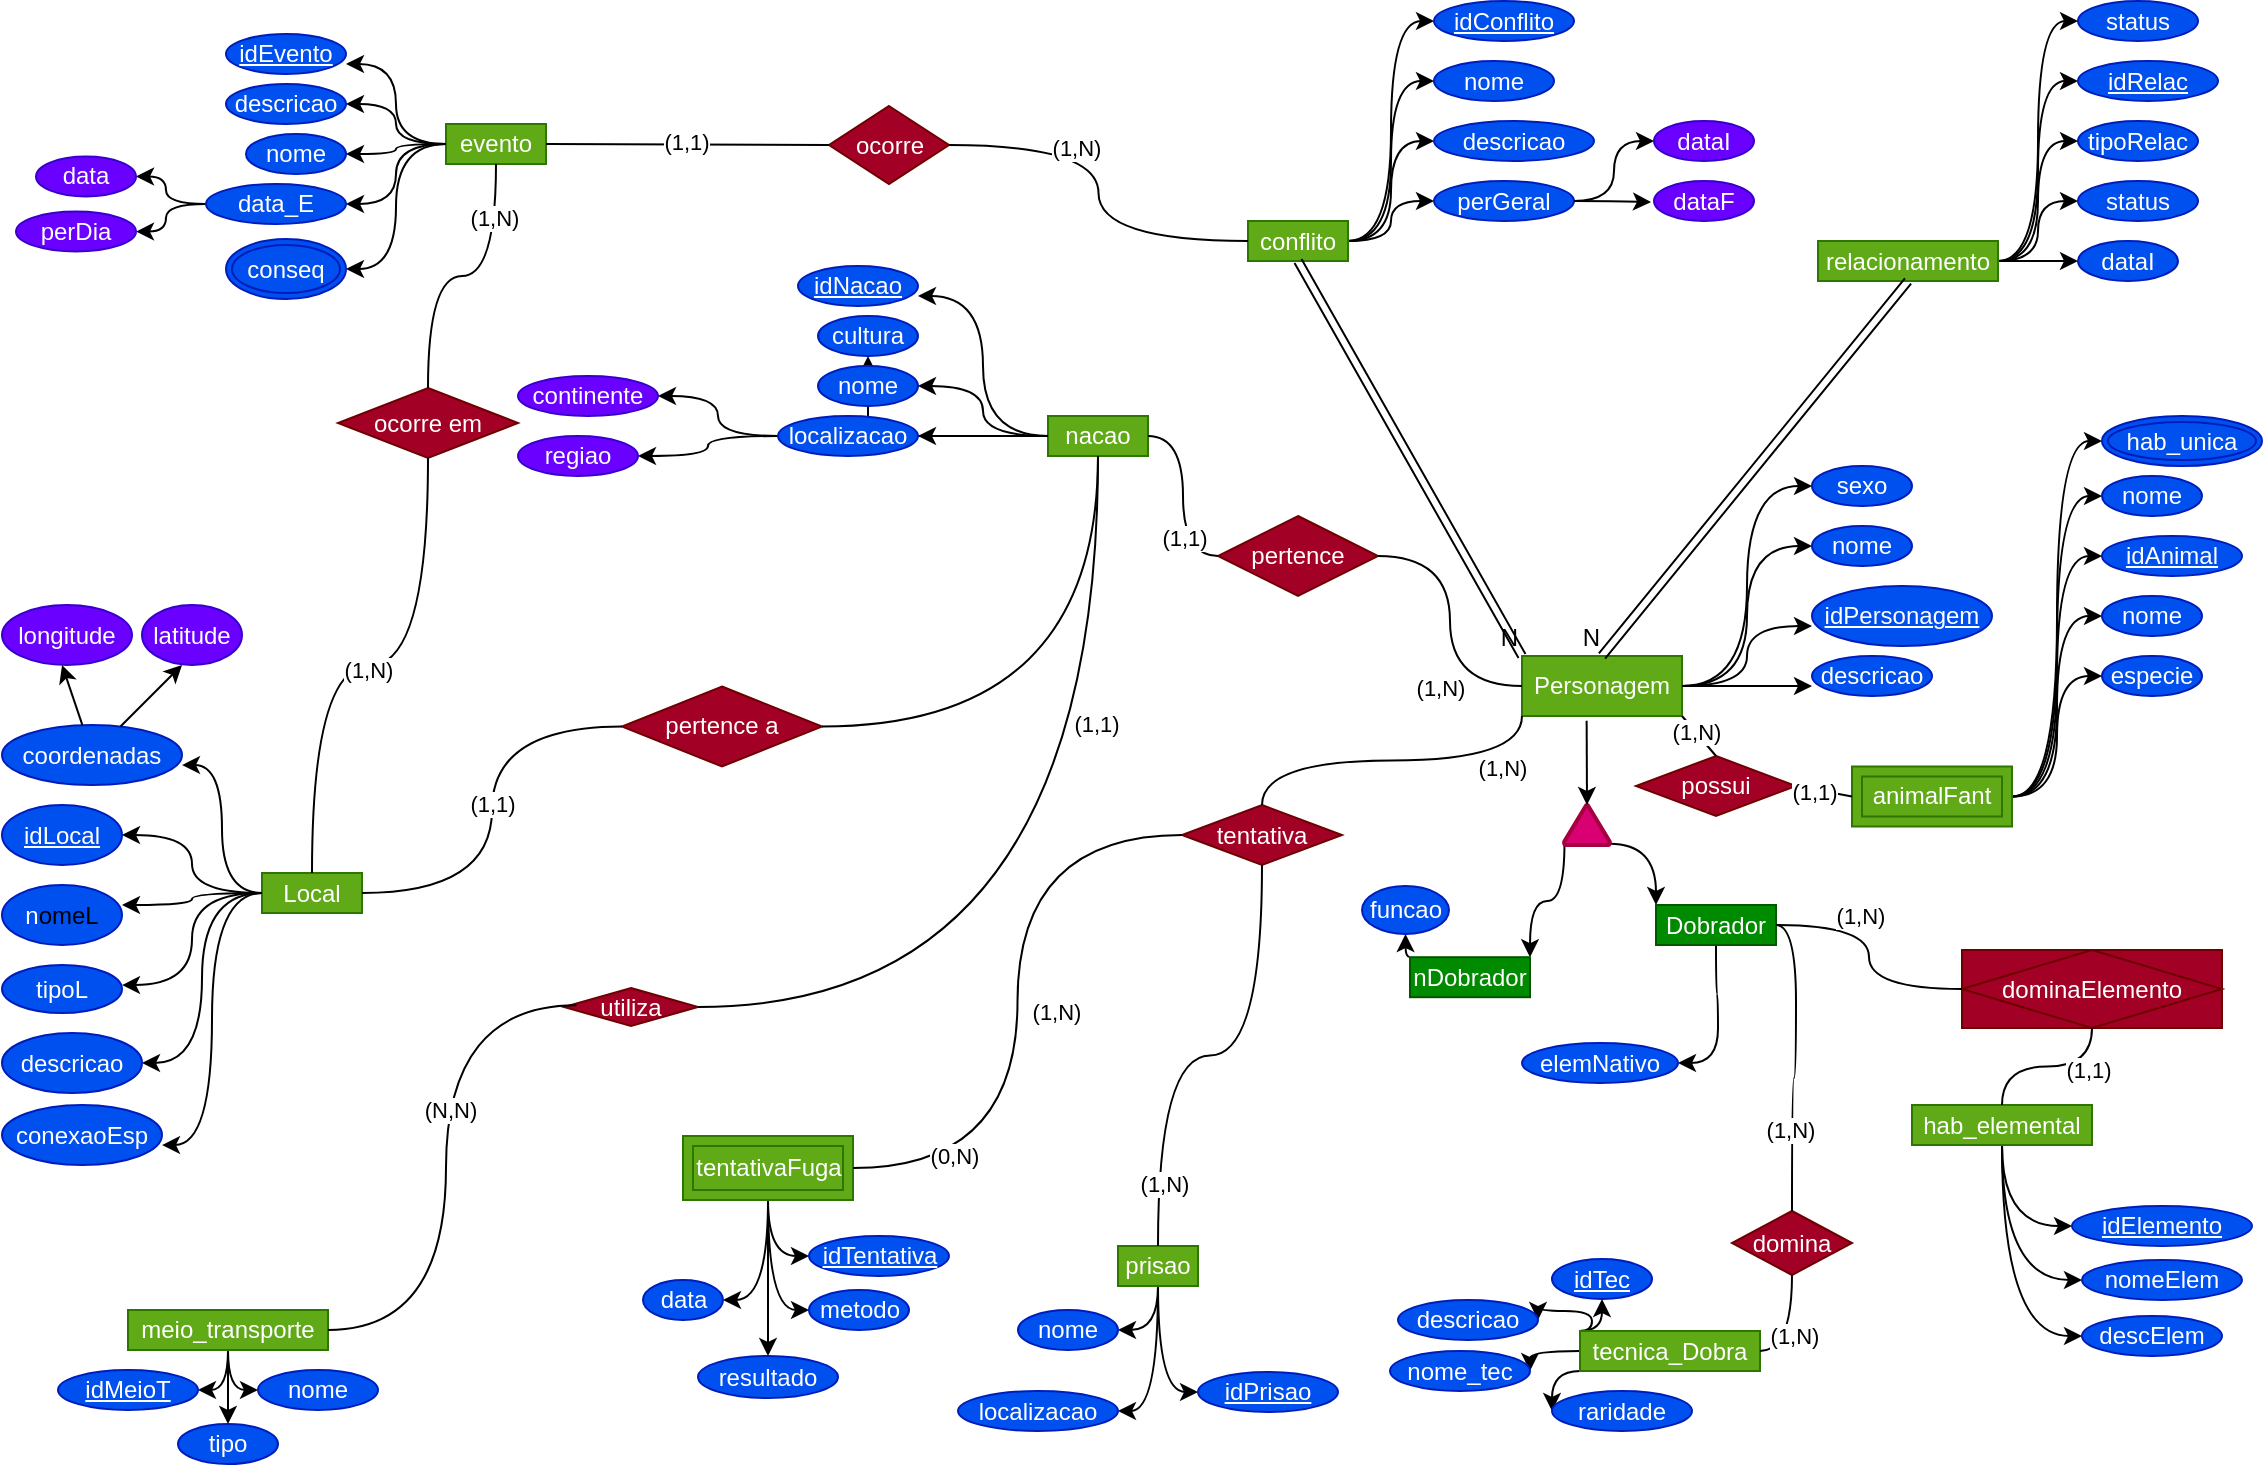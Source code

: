 <mxfile version="27.0.9">
  <diagram name="Página-1" id="CMzOK4ToPIasY-k1PTfY">
    <mxGraphModel dx="2593" dy="1545" grid="1" gridSize="10" guides="1" tooltips="1" connect="1" arrows="1" fold="1" page="1" pageScale="1" pageWidth="1169" pageHeight="827" math="0" shadow="0">
      <root>
        <mxCell id="0" />
        <mxCell id="1" parent="0" />
        <mxCell id="l0D77ogCcX58pLdkU1v_-28" style="edgeStyle=orthogonalEdgeStyle;rounded=0;orthogonalLoop=1;jettySize=auto;html=1;entryX=1;entryY=0.5;entryDx=0;entryDy=0;curved=1;" edge="1" parent="1" source="l0D77ogCcX58pLdkU1v_-1" target="l0D77ogCcX58pLdkU1v_-23">
          <mxGeometry relative="1" as="geometry" />
        </mxCell>
        <mxCell id="l0D77ogCcX58pLdkU1v_-31" style="edgeStyle=orthogonalEdgeStyle;rounded=0;orthogonalLoop=1;jettySize=auto;html=1;entryX=1;entryY=0.5;entryDx=0;entryDy=0;curved=1;" edge="1" parent="1" source="l0D77ogCcX58pLdkU1v_-1" target="l0D77ogCcX58pLdkU1v_-5">
          <mxGeometry relative="1" as="geometry" />
        </mxCell>
        <mxCell id="l0D77ogCcX58pLdkU1v_-1" value="Local" style="whiteSpace=wrap;html=1;align=center;fillColor=#60a917;fontColor=#ffffff;strokeColor=#2D7600;" vertex="1" parent="1">
          <mxGeometry x="142" y="472.5" width="50" height="20" as="geometry" />
        </mxCell>
        <mxCell id="l0D77ogCcX58pLdkU1v_-3" value="n&lt;span style=&quot;background-color: transparent; color: light-dark(rgb(0, 0, 0), rgb(255, 255, 255));&quot;&gt;omeL&lt;/span&gt;" style="ellipse;whiteSpace=wrap;html=1;align=center;fillColor=#0050ef;fontColor=#ffffff;strokeColor=#001DBC;" vertex="1" parent="1">
          <mxGeometry x="12" y="478.5" width="60" height="30" as="geometry" />
        </mxCell>
        <mxCell id="l0D77ogCcX58pLdkU1v_-4" value="tipoL" style="ellipse;whiteSpace=wrap;html=1;align=center;fillColor=#0050ef;fontColor=#ffffff;strokeColor=#001DBC;" vertex="1" parent="1">
          <mxGeometry x="12" y="518.5" width="60" height="24" as="geometry" />
        </mxCell>
        <mxCell id="l0D77ogCcX58pLdkU1v_-5" value="descricao" style="ellipse;whiteSpace=wrap;html=1;align=center;fillColor=#0050ef;fontColor=#ffffff;strokeColor=#001DBC;" vertex="1" parent="1">
          <mxGeometry x="12" y="552.5" width="70" height="30" as="geometry" />
        </mxCell>
        <mxCell id="l0D77ogCcX58pLdkU1v_-6" value="conexaoEsp" style="ellipse;whiteSpace=wrap;html=1;align=center;fillColor=#0050ef;fontColor=#ffffff;strokeColor=#001DBC;" vertex="1" parent="1">
          <mxGeometry x="12" y="588.5" width="80" height="30" as="geometry" />
        </mxCell>
        <mxCell id="l0D77ogCcX58pLdkU1v_-7" value="coordenadas" style="ellipse;whiteSpace=wrap;html=1;align=center;fillColor=#0050ef;fontColor=#ffffff;strokeColor=#001DBC;" vertex="1" parent="1">
          <mxGeometry x="12" y="398.5" width="90" height="30" as="geometry" />
        </mxCell>
        <mxCell id="l0D77ogCcX58pLdkU1v_-8" value="latitude" style="ellipse;whiteSpace=wrap;html=1;align=center;fillColor=#6a00ff;fontColor=#ffffff;strokeColor=#3700CC;" vertex="1" parent="1">
          <mxGeometry x="82" y="338.5" width="50" height="30" as="geometry" />
        </mxCell>
        <mxCell id="l0D77ogCcX58pLdkU1v_-9" value="longitude" style="ellipse;whiteSpace=wrap;html=1;align=center;fillColor=#6a00ff;fontColor=#ffffff;strokeColor=#3700CC;" vertex="1" parent="1">
          <mxGeometry x="12" y="338.5" width="65" height="30" as="geometry" />
        </mxCell>
        <mxCell id="l0D77ogCcX58pLdkU1v_-37" style="edgeStyle=orthogonalEdgeStyle;rounded=0;orthogonalLoop=1;jettySize=auto;html=1;entryX=0;entryY=0.5;entryDx=0;entryDy=0;curved=1;" edge="1" parent="1" source="l0D77ogCcX58pLdkU1v_-20" target="l0D77ogCcX58pLdkU1v_-33">
          <mxGeometry relative="1" as="geometry" />
        </mxCell>
        <mxCell id="l0D77ogCcX58pLdkU1v_-150" style="edgeStyle=orthogonalEdgeStyle;rounded=0;orthogonalLoop=1;jettySize=auto;html=1;entryX=0;entryY=0.5;entryDx=0;entryDy=0;curved=1;" edge="1" parent="1" source="l0D77ogCcX58pLdkU1v_-20" target="l0D77ogCcX58pLdkU1v_-22">
          <mxGeometry relative="1" as="geometry" />
        </mxCell>
        <mxCell id="l0D77ogCcX58pLdkU1v_-20" value="Personagem" style="whiteSpace=wrap;html=1;align=center;fillColor=#60a917;fontColor=#ffffff;strokeColor=#2D7600;" vertex="1" parent="1">
          <mxGeometry x="772" y="364" width="80" height="30" as="geometry" />
        </mxCell>
        <mxCell id="l0D77ogCcX58pLdkU1v_-22" value="sexo" style="ellipse;whiteSpace=wrap;html=1;align=center;fillColor=#0050ef;fontColor=#ffffff;strokeColor=#001DBC;" vertex="1" parent="1">
          <mxGeometry x="917" y="269" width="50" height="20" as="geometry" />
        </mxCell>
        <mxCell id="l0D77ogCcX58pLdkU1v_-23" value="idLocal" style="ellipse;whiteSpace=wrap;html=1;align=center;fontStyle=4;fillColor=#0050ef;fontColor=#ffffff;strokeColor=#001DBC;" vertex="1" parent="1">
          <mxGeometry x="12" y="438.5" width="60" height="30" as="geometry" />
        </mxCell>
        <mxCell id="l0D77ogCcX58pLdkU1v_-25" style="rounded=0;orthogonalLoop=1;jettySize=auto;html=1;entryX=0.462;entryY=1;entryDx=0;entryDy=0;entryPerimeter=0;" edge="1" parent="1" source="l0D77ogCcX58pLdkU1v_-7" target="l0D77ogCcX58pLdkU1v_-9">
          <mxGeometry relative="1" as="geometry" />
        </mxCell>
        <mxCell id="l0D77ogCcX58pLdkU1v_-26" style="rounded=0;orthogonalLoop=1;jettySize=auto;html=1;entryX=0.4;entryY=1;entryDx=0;entryDy=0;entryPerimeter=0;" edge="1" parent="1" source="l0D77ogCcX58pLdkU1v_-7" target="l0D77ogCcX58pLdkU1v_-8">
          <mxGeometry relative="1" as="geometry" />
        </mxCell>
        <mxCell id="l0D77ogCcX58pLdkU1v_-27" style="edgeStyle=orthogonalEdgeStyle;rounded=0;orthogonalLoop=1;jettySize=auto;html=1;entryX=1;entryY=0.667;entryDx=0;entryDy=0;entryPerimeter=0;curved=1;" edge="1" parent="1" source="l0D77ogCcX58pLdkU1v_-1" target="l0D77ogCcX58pLdkU1v_-7">
          <mxGeometry relative="1" as="geometry" />
        </mxCell>
        <mxCell id="l0D77ogCcX58pLdkU1v_-29" style="edgeStyle=orthogonalEdgeStyle;rounded=0;orthogonalLoop=1;jettySize=auto;html=1;entryX=1;entryY=0.333;entryDx=0;entryDy=0;entryPerimeter=0;curved=1;" edge="1" parent="1" source="l0D77ogCcX58pLdkU1v_-1" target="l0D77ogCcX58pLdkU1v_-3">
          <mxGeometry relative="1" as="geometry" />
        </mxCell>
        <mxCell id="l0D77ogCcX58pLdkU1v_-30" style="edgeStyle=orthogonalEdgeStyle;rounded=0;orthogonalLoop=1;jettySize=auto;html=1;entryX=1;entryY=0.417;entryDx=0;entryDy=0;entryPerimeter=0;curved=1;" edge="1" parent="1" source="l0D77ogCcX58pLdkU1v_-1" target="l0D77ogCcX58pLdkU1v_-4">
          <mxGeometry relative="1" as="geometry" />
        </mxCell>
        <mxCell id="l0D77ogCcX58pLdkU1v_-32" style="edgeStyle=orthogonalEdgeStyle;rounded=0;orthogonalLoop=1;jettySize=auto;html=1;entryX=1;entryY=0.667;entryDx=0;entryDy=0;entryPerimeter=0;curved=1;" edge="1" parent="1" source="l0D77ogCcX58pLdkU1v_-1" target="l0D77ogCcX58pLdkU1v_-6">
          <mxGeometry relative="1" as="geometry" />
        </mxCell>
        <mxCell id="l0D77ogCcX58pLdkU1v_-33" value="nome" style="ellipse;whiteSpace=wrap;html=1;align=center;fillColor=#0050ef;fontColor=#ffffff;strokeColor=#001DBC;" vertex="1" parent="1">
          <mxGeometry x="917" y="299" width="50" height="20" as="geometry" />
        </mxCell>
        <mxCell id="l0D77ogCcX58pLdkU1v_-34" value="idPersonagem" style="ellipse;whiteSpace=wrap;html=1;align=center;fontStyle=4;fillColor=#0050ef;fontColor=#ffffff;strokeColor=#001DBC;" vertex="1" parent="1">
          <mxGeometry x="917" y="329" width="90" height="30" as="geometry" />
        </mxCell>
        <mxCell id="l0D77ogCcX58pLdkU1v_-35" value="descricao" style="ellipse;whiteSpace=wrap;html=1;align=center;fillColor=#0050ef;fontColor=#ffffff;strokeColor=#001DBC;" vertex="1" parent="1">
          <mxGeometry x="917" y="364" width="60" height="20" as="geometry" />
        </mxCell>
        <mxCell id="l0D77ogCcX58pLdkU1v_-38" style="edgeStyle=orthogonalEdgeStyle;rounded=0;orthogonalLoop=1;jettySize=auto;html=1;entryX=0;entryY=0.667;entryDx=0;entryDy=0;entryPerimeter=0;curved=1;" edge="1" parent="1" source="l0D77ogCcX58pLdkU1v_-20" target="l0D77ogCcX58pLdkU1v_-34">
          <mxGeometry relative="1" as="geometry" />
        </mxCell>
        <mxCell id="l0D77ogCcX58pLdkU1v_-39" style="edgeStyle=orthogonalEdgeStyle;rounded=0;orthogonalLoop=1;jettySize=auto;html=1;entryX=0;entryY=0.75;entryDx=0;entryDy=0;entryPerimeter=0;curved=1;" edge="1" parent="1" source="l0D77ogCcX58pLdkU1v_-20" target="l0D77ogCcX58pLdkU1v_-35">
          <mxGeometry relative="1" as="geometry" />
        </mxCell>
        <mxCell id="l0D77ogCcX58pLdkU1v_-175" style="edgeStyle=orthogonalEdgeStyle;rounded=0;orthogonalLoop=1;jettySize=auto;html=1;exitX=0;exitY=1;exitDx=0;exitDy=0;entryX=0;entryY=0.5;entryDx=0;entryDy=0;curved=1;" edge="1" parent="1" source="l0D77ogCcX58pLdkU1v_-40" target="l0D77ogCcX58pLdkU1v_-42">
          <mxGeometry relative="1" as="geometry" />
        </mxCell>
        <mxCell id="l0D77ogCcX58pLdkU1v_-178" style="edgeStyle=orthogonalEdgeStyle;rounded=0;orthogonalLoop=1;jettySize=auto;html=1;exitX=0;exitY=0;exitDx=0;exitDy=0;entryX=1;entryY=0.5;entryDx=0;entryDy=0;curved=1;" edge="1" parent="1" source="l0D77ogCcX58pLdkU1v_-40" target="l0D77ogCcX58pLdkU1v_-45">
          <mxGeometry relative="1" as="geometry">
            <Array as="points">
              <mxPoint x="807" y="701.5" />
              <mxPoint x="807" y="691.5" />
              <mxPoint x="780" y="691.5" />
            </Array>
          </mxGeometry>
        </mxCell>
        <mxCell id="l0D77ogCcX58pLdkU1v_-180" style="edgeStyle=orthogonalEdgeStyle;rounded=0;orthogonalLoop=1;jettySize=auto;html=1;exitX=0;exitY=0.5;exitDx=0;exitDy=0;entryX=1;entryY=0.5;entryDx=0;entryDy=0;curved=1;" edge="1" parent="1" source="l0D77ogCcX58pLdkU1v_-40" target="l0D77ogCcX58pLdkU1v_-43">
          <mxGeometry relative="1" as="geometry" />
        </mxCell>
        <mxCell id="l0D77ogCcX58pLdkU1v_-305" style="edgeStyle=orthogonalEdgeStyle;rounded=0;orthogonalLoop=1;jettySize=auto;html=1;exitX=0;exitY=0;exitDx=0;exitDy=0;entryX=0.5;entryY=1;entryDx=0;entryDy=0;curved=1;" edge="1" parent="1" source="l0D77ogCcX58pLdkU1v_-40" target="l0D77ogCcX58pLdkU1v_-44">
          <mxGeometry relative="1" as="geometry" />
        </mxCell>
        <mxCell id="l0D77ogCcX58pLdkU1v_-40" value="tecnica_Dobra" style="whiteSpace=wrap;html=1;align=center;fillColor=#60a917;fontColor=#ffffff;strokeColor=#2D7600;" vertex="1" parent="1">
          <mxGeometry x="801" y="701.5" width="90" height="20" as="geometry" />
        </mxCell>
        <mxCell id="l0D77ogCcX58pLdkU1v_-42" value="raridade" style="ellipse;whiteSpace=wrap;html=1;align=center;fillColor=#0050ef;fontColor=#ffffff;strokeColor=#001DBC;" vertex="1" parent="1">
          <mxGeometry x="787" y="731.5" width="70" height="20" as="geometry" />
        </mxCell>
        <mxCell id="l0D77ogCcX58pLdkU1v_-43" value="nome_tec" style="ellipse;whiteSpace=wrap;html=1;align=center;fillColor=#0050ef;fontColor=#ffffff;strokeColor=#001DBC;" vertex="1" parent="1">
          <mxGeometry x="706" y="711.5" width="70" height="20" as="geometry" />
        </mxCell>
        <mxCell id="l0D77ogCcX58pLdkU1v_-44" value="idTec" style="ellipse;whiteSpace=wrap;html=1;align=center;fontStyle=4;fillColor=#0050ef;fontColor=#ffffff;strokeColor=#001DBC;" vertex="1" parent="1">
          <mxGeometry x="787" y="665.5" width="50" height="20" as="geometry" />
        </mxCell>
        <mxCell id="l0D77ogCcX58pLdkU1v_-45" value="descricao" style="ellipse;whiteSpace=wrap;html=1;align=center;fillColor=#0050ef;fontColor=#ffffff;strokeColor=#001DBC;" vertex="1" parent="1">
          <mxGeometry x="710" y="686" width="70" height="20" as="geometry" />
        </mxCell>
        <mxCell id="l0D77ogCcX58pLdkU1v_-56" style="edgeStyle=orthogonalEdgeStyle;rounded=0;orthogonalLoop=1;jettySize=auto;html=1;" edge="1" parent="1" source="l0D77ogCcX58pLdkU1v_-50" target="l0D77ogCcX58pLdkU1v_-52">
          <mxGeometry relative="1" as="geometry" />
        </mxCell>
        <mxCell id="l0D77ogCcX58pLdkU1v_-59" style="edgeStyle=orthogonalEdgeStyle;rounded=0;orthogonalLoop=1;jettySize=auto;html=1;entryX=1;entryY=0.5;entryDx=0;entryDy=0;curved=1;" edge="1" parent="1" source="l0D77ogCcX58pLdkU1v_-50" target="l0D77ogCcX58pLdkU1v_-54">
          <mxGeometry relative="1" as="geometry" />
        </mxCell>
        <mxCell id="l0D77ogCcX58pLdkU1v_-50" value="nacao" style="whiteSpace=wrap;html=1;align=center;fillColor=#60a917;fontColor=#ffffff;strokeColor=#2D7600;" vertex="1" parent="1">
          <mxGeometry x="535" y="244" width="50" height="20" as="geometry" />
        </mxCell>
        <mxCell id="l0D77ogCcX58pLdkU1v_-51" value="idNacao" style="ellipse;whiteSpace=wrap;html=1;align=center;fontStyle=4;fillColor=#0050ef;fontColor=#ffffff;strokeColor=#001DBC;" vertex="1" parent="1">
          <mxGeometry x="410" y="169" width="60" height="20" as="geometry" />
        </mxCell>
        <mxCell id="l0D77ogCcX58pLdkU1v_-52" value="cultura" style="ellipse;whiteSpace=wrap;html=1;align=center;fillColor=#0050ef;fontColor=#ffffff;strokeColor=#001DBC;" vertex="1" parent="1">
          <mxGeometry x="420" y="194" width="50" height="20" as="geometry" />
        </mxCell>
        <mxCell id="l0D77ogCcX58pLdkU1v_-53" value="nome" style="ellipse;whiteSpace=wrap;html=1;align=center;fillColor=#0050ef;fontColor=#ffffff;strokeColor=#001DBC;" vertex="1" parent="1">
          <mxGeometry x="420" y="219" width="50" height="20" as="geometry" />
        </mxCell>
        <mxCell id="l0D77ogCcX58pLdkU1v_-63" style="edgeStyle=orthogonalEdgeStyle;rounded=0;orthogonalLoop=1;jettySize=auto;html=1;entryX=1;entryY=0.5;entryDx=0;entryDy=0;curved=1;" edge="1" parent="1" source="l0D77ogCcX58pLdkU1v_-54" target="l0D77ogCcX58pLdkU1v_-61">
          <mxGeometry relative="1" as="geometry" />
        </mxCell>
        <mxCell id="l0D77ogCcX58pLdkU1v_-64" style="edgeStyle=orthogonalEdgeStyle;rounded=0;orthogonalLoop=1;jettySize=auto;html=1;curved=1;" edge="1" parent="1" source="l0D77ogCcX58pLdkU1v_-54" target="l0D77ogCcX58pLdkU1v_-62">
          <mxGeometry relative="1" as="geometry" />
        </mxCell>
        <mxCell id="l0D77ogCcX58pLdkU1v_-54" value="localizacao" style="ellipse;whiteSpace=wrap;html=1;align=center;fillColor=#0050ef;fontColor=#ffffff;strokeColor=#001DBC;" vertex="1" parent="1">
          <mxGeometry x="400" y="244" width="70" height="20" as="geometry" />
        </mxCell>
        <mxCell id="l0D77ogCcX58pLdkU1v_-55" style="edgeStyle=orthogonalEdgeStyle;rounded=0;orthogonalLoop=1;jettySize=auto;html=1;entryX=1;entryY=0.75;entryDx=0;entryDy=0;entryPerimeter=0;curved=1;" edge="1" parent="1" source="l0D77ogCcX58pLdkU1v_-50" target="l0D77ogCcX58pLdkU1v_-51">
          <mxGeometry relative="1" as="geometry" />
        </mxCell>
        <mxCell id="l0D77ogCcX58pLdkU1v_-57" style="edgeStyle=orthogonalEdgeStyle;rounded=0;orthogonalLoop=1;jettySize=auto;html=1;entryX=1;entryY=0.5;entryDx=0;entryDy=0;curved=1;" edge="1" parent="1" source="l0D77ogCcX58pLdkU1v_-50" target="l0D77ogCcX58pLdkU1v_-53">
          <mxGeometry relative="1" as="geometry" />
        </mxCell>
        <mxCell id="l0D77ogCcX58pLdkU1v_-61" value="continente" style="ellipse;whiteSpace=wrap;html=1;align=center;fillColor=#6a00ff;fontColor=#ffffff;strokeColor=#3700CC;" vertex="1" parent="1">
          <mxGeometry x="270" y="224" width="70" height="20" as="geometry" />
        </mxCell>
        <mxCell id="l0D77ogCcX58pLdkU1v_-62" value="regiao" style="ellipse;whiteSpace=wrap;html=1;align=center;fillColor=#6a00ff;fontColor=#ffffff;strokeColor=#3700CC;" vertex="1" parent="1">
          <mxGeometry x="270" y="254" width="60" height="20" as="geometry" />
        </mxCell>
        <mxCell id="l0D77ogCcX58pLdkU1v_-65" style="edgeStyle=orthogonalEdgeStyle;rounded=0;orthogonalLoop=1;jettySize=auto;html=1;curved=1;" edge="1" parent="1" source="l0D77ogCcX58pLdkU1v_-67" target="l0D77ogCcX58pLdkU1v_-69">
          <mxGeometry relative="1" as="geometry" />
        </mxCell>
        <mxCell id="l0D77ogCcX58pLdkU1v_-66" style="edgeStyle=orthogonalEdgeStyle;rounded=0;orthogonalLoop=1;jettySize=auto;html=1;entryX=1;entryY=0.5;entryDx=0;entryDy=0;curved=1;" edge="1" parent="1" source="l0D77ogCcX58pLdkU1v_-67" target="l0D77ogCcX58pLdkU1v_-73">
          <mxGeometry relative="1" as="geometry" />
        </mxCell>
        <mxCell id="l0D77ogCcX58pLdkU1v_-80" style="edgeStyle=orthogonalEdgeStyle;rounded=0;orthogonalLoop=1;jettySize=auto;html=1;entryX=1;entryY=0.5;entryDx=0;entryDy=0;curved=1;" edge="1" parent="1" source="l0D77ogCcX58pLdkU1v_-67" target="l0D77ogCcX58pLdkU1v_-79">
          <mxGeometry relative="1" as="geometry" />
        </mxCell>
        <mxCell id="l0D77ogCcX58pLdkU1v_-67" value="evento" style="whiteSpace=wrap;html=1;align=center;fillColor=#60a917;fontColor=#ffffff;strokeColor=#2D7600;" vertex="1" parent="1">
          <mxGeometry x="234" y="98" width="50" height="20" as="geometry" />
        </mxCell>
        <mxCell id="l0D77ogCcX58pLdkU1v_-68" value="idEvento" style="ellipse;whiteSpace=wrap;html=1;align=center;fontStyle=4;fillColor=#0050ef;fontColor=#ffffff;strokeColor=#001DBC;" vertex="1" parent="1">
          <mxGeometry x="124" y="53" width="60" height="20" as="geometry" />
        </mxCell>
        <mxCell id="l0D77ogCcX58pLdkU1v_-69" value="descricao" style="ellipse;whiteSpace=wrap;html=1;align=center;fillColor=#0050ef;fontColor=#ffffff;strokeColor=#001DBC;" vertex="1" parent="1">
          <mxGeometry x="124" y="78" width="60" height="20" as="geometry" />
        </mxCell>
        <mxCell id="l0D77ogCcX58pLdkU1v_-70" value="nome" style="ellipse;whiteSpace=wrap;html=1;align=center;fillColor=#0050ef;fontColor=#ffffff;strokeColor=#001DBC;" vertex="1" parent="1">
          <mxGeometry x="134" y="103" width="50" height="20" as="geometry" />
        </mxCell>
        <mxCell id="l0D77ogCcX58pLdkU1v_-71" style="edgeStyle=orthogonalEdgeStyle;rounded=0;orthogonalLoop=1;jettySize=auto;html=1;entryX=1;entryY=0.5;entryDx=0;entryDy=0;curved=1;" edge="1" parent="1" source="l0D77ogCcX58pLdkU1v_-73" target="l0D77ogCcX58pLdkU1v_-76">
          <mxGeometry relative="1" as="geometry" />
        </mxCell>
        <mxCell id="l0D77ogCcX58pLdkU1v_-72" style="edgeStyle=orthogonalEdgeStyle;rounded=0;orthogonalLoop=1;jettySize=auto;html=1;curved=1;" edge="1" parent="1" source="l0D77ogCcX58pLdkU1v_-73" target="l0D77ogCcX58pLdkU1v_-77">
          <mxGeometry relative="1" as="geometry" />
        </mxCell>
        <mxCell id="l0D77ogCcX58pLdkU1v_-73" value="data_E" style="ellipse;whiteSpace=wrap;html=1;align=center;fillColor=#0050ef;fontColor=#ffffff;strokeColor=#001DBC;" vertex="1" parent="1">
          <mxGeometry x="114" y="128" width="70" height="20" as="geometry" />
        </mxCell>
        <mxCell id="l0D77ogCcX58pLdkU1v_-74" style="edgeStyle=orthogonalEdgeStyle;rounded=0;orthogonalLoop=1;jettySize=auto;html=1;entryX=1;entryY=0.75;entryDx=0;entryDy=0;entryPerimeter=0;curved=1;" edge="1" parent="1" source="l0D77ogCcX58pLdkU1v_-67" target="l0D77ogCcX58pLdkU1v_-68">
          <mxGeometry relative="1" as="geometry" />
        </mxCell>
        <mxCell id="l0D77ogCcX58pLdkU1v_-75" style="edgeStyle=orthogonalEdgeStyle;rounded=0;orthogonalLoop=1;jettySize=auto;html=1;entryX=1;entryY=0.5;entryDx=0;entryDy=0;curved=1;" edge="1" parent="1" source="l0D77ogCcX58pLdkU1v_-67" target="l0D77ogCcX58pLdkU1v_-70">
          <mxGeometry relative="1" as="geometry" />
        </mxCell>
        <mxCell id="l0D77ogCcX58pLdkU1v_-76" value="data" style="ellipse;whiteSpace=wrap;html=1;align=center;fillColor=#6a00ff;fontColor=#ffffff;strokeColor=#3700CC;" vertex="1" parent="1">
          <mxGeometry x="29" y="114.25" width="50" height="20" as="geometry" />
        </mxCell>
        <mxCell id="l0D77ogCcX58pLdkU1v_-77" value="perDia" style="ellipse;whiteSpace=wrap;html=1;align=center;fillColor=#6a00ff;fontColor=#ffffff;strokeColor=#3700CC;" vertex="1" parent="1">
          <mxGeometry x="19" y="141.75" width="60" height="20" as="geometry" />
        </mxCell>
        <mxCell id="l0D77ogCcX58pLdkU1v_-79" value="conseq" style="ellipse;shape=doubleEllipse;margin=3;whiteSpace=wrap;html=1;align=center;fillColor=#0050ef;fontColor=#ffffff;strokeColor=#001DBC;" vertex="1" parent="1">
          <mxGeometry x="124" y="155.5" width="60" height="30" as="geometry" />
        </mxCell>
        <mxCell id="l0D77ogCcX58pLdkU1v_-81" style="edgeStyle=orthogonalEdgeStyle;rounded=0;orthogonalLoop=1;jettySize=auto;html=1;entryX=1;entryY=0.5;entryDx=0;entryDy=0;curved=1;" edge="1" parent="1" source="l0D77ogCcX58pLdkU1v_-85" target="l0D77ogCcX58pLdkU1v_-88">
          <mxGeometry relative="1" as="geometry" />
        </mxCell>
        <mxCell id="l0D77ogCcX58pLdkU1v_-82" style="edgeStyle=orthogonalEdgeStyle;rounded=0;orthogonalLoop=1;jettySize=auto;html=1;entryX=0;entryY=0.5;entryDx=0;entryDy=0;curved=1;" edge="1" parent="1" source="l0D77ogCcX58pLdkU1v_-85" target="l0D77ogCcX58pLdkU1v_-89">
          <mxGeometry relative="1" as="geometry" />
        </mxCell>
        <mxCell id="l0D77ogCcX58pLdkU1v_-83" style="edgeStyle=orthogonalEdgeStyle;rounded=0;orthogonalLoop=1;jettySize=auto;html=1;entryX=0.5;entryY=0;entryDx=0;entryDy=0;curved=1;" edge="1" parent="1" source="l0D77ogCcX58pLdkU1v_-85" target="l0D77ogCcX58pLdkU1v_-87">
          <mxGeometry relative="1" as="geometry" />
        </mxCell>
        <mxCell id="l0D77ogCcX58pLdkU1v_-85" value="meio_transporte" style="whiteSpace=wrap;html=1;align=center;fillColor=#60a917;fontColor=#ffffff;strokeColor=#2D7600;" vertex="1" parent="1">
          <mxGeometry x="75" y="691" width="100" height="20" as="geometry" />
        </mxCell>
        <mxCell id="l0D77ogCcX58pLdkU1v_-87" value="tipo" style="ellipse;whiteSpace=wrap;html=1;align=center;fillColor=#0050ef;fontColor=#ffffff;strokeColor=#001DBC;" vertex="1" parent="1">
          <mxGeometry x="100" y="748" width="50" height="20" as="geometry" />
        </mxCell>
        <mxCell id="l0D77ogCcX58pLdkU1v_-88" value="idMeioT" style="ellipse;whiteSpace=wrap;html=1;align=center;fontStyle=4;fillColor=#0050ef;fontColor=#ffffff;strokeColor=#001DBC;" vertex="1" parent="1">
          <mxGeometry x="40" y="721" width="70" height="20" as="geometry" />
        </mxCell>
        <mxCell id="l0D77ogCcX58pLdkU1v_-89" value="nome" style="ellipse;whiteSpace=wrap;html=1;align=center;fillColor=#0050ef;fontColor=#ffffff;strokeColor=#001DBC;" vertex="1" parent="1">
          <mxGeometry x="140" y="721" width="60" height="20" as="geometry" />
        </mxCell>
        <mxCell id="l0D77ogCcX58pLdkU1v_-97" style="edgeStyle=orthogonalEdgeStyle;rounded=0;orthogonalLoop=1;jettySize=auto;html=1;entryX=0;entryY=0.5;entryDx=0;entryDy=0;curved=1;" edge="1" parent="1" source="l0D77ogCcX58pLdkU1v_-100" target="l0D77ogCcX58pLdkU1v_-102">
          <mxGeometry relative="1" as="geometry" />
        </mxCell>
        <mxCell id="l0D77ogCcX58pLdkU1v_-98" style="edgeStyle=orthogonalEdgeStyle;rounded=0;orthogonalLoop=1;jettySize=auto;html=1;entryX=0;entryY=0.5;entryDx=0;entryDy=0;curved=1;" edge="1" parent="1" source="l0D77ogCcX58pLdkU1v_-100" target="l0D77ogCcX58pLdkU1v_-103">
          <mxGeometry relative="1" as="geometry" />
        </mxCell>
        <mxCell id="l0D77ogCcX58pLdkU1v_-99" style="edgeStyle=orthogonalEdgeStyle;rounded=0;orthogonalLoop=1;jettySize=auto;html=1;entryX=0;entryY=0.5;entryDx=0;entryDy=0;curved=1;" edge="1" parent="1" source="l0D77ogCcX58pLdkU1v_-100" target="l0D77ogCcX58pLdkU1v_-101">
          <mxGeometry relative="1" as="geometry" />
        </mxCell>
        <mxCell id="l0D77ogCcX58pLdkU1v_-105" style="edgeStyle=orthogonalEdgeStyle;rounded=0;orthogonalLoop=1;jettySize=auto;html=1;entryX=0;entryY=0.5;entryDx=0;entryDy=0;curved=1;" edge="1" parent="1" source="l0D77ogCcX58pLdkU1v_-100" target="l0D77ogCcX58pLdkU1v_-104">
          <mxGeometry relative="1" as="geometry" />
        </mxCell>
        <mxCell id="l0D77ogCcX58pLdkU1v_-100" value="conflito" style="whiteSpace=wrap;html=1;align=center;fillColor=#60a917;fontColor=#ffffff;strokeColor=#2D7600;" vertex="1" parent="1">
          <mxGeometry x="635" y="146.5" width="50" height="20" as="geometry" />
        </mxCell>
        <mxCell id="l0D77ogCcX58pLdkU1v_-101" value="descricao" style="ellipse;whiteSpace=wrap;html=1;align=center;fillColor=#0050ef;fontColor=#ffffff;strokeColor=#001DBC;" vertex="1" parent="1">
          <mxGeometry x="728" y="96.5" width="80" height="20" as="geometry" />
        </mxCell>
        <mxCell id="l0D77ogCcX58pLdkU1v_-102" value="idConflito" style="ellipse;whiteSpace=wrap;html=1;align=center;fontStyle=4;fillColor=#0050ef;fontColor=#ffffff;strokeColor=#001DBC;" vertex="1" parent="1">
          <mxGeometry x="728" y="36.5" width="70" height="20" as="geometry" />
        </mxCell>
        <mxCell id="l0D77ogCcX58pLdkU1v_-103" value="nome" style="ellipse;whiteSpace=wrap;html=1;align=center;fillColor=#0050ef;fontColor=#ffffff;strokeColor=#001DBC;" vertex="1" parent="1">
          <mxGeometry x="728" y="66.5" width="60" height="20" as="geometry" />
        </mxCell>
        <mxCell id="l0D77ogCcX58pLdkU1v_-108" style="edgeStyle=orthogonalEdgeStyle;rounded=0;orthogonalLoop=1;jettySize=auto;html=1;entryX=0;entryY=0.5;entryDx=0;entryDy=0;curved=1;" edge="1" parent="1" source="l0D77ogCcX58pLdkU1v_-104" target="l0D77ogCcX58pLdkU1v_-106">
          <mxGeometry relative="1" as="geometry" />
        </mxCell>
        <mxCell id="l0D77ogCcX58pLdkU1v_-104" value="perGeral" style="ellipse;whiteSpace=wrap;html=1;align=center;fillColor=#0050ef;fontColor=#ffffff;strokeColor=#001DBC;" vertex="1" parent="1">
          <mxGeometry x="728" y="126.5" width="70" height="20" as="geometry" />
        </mxCell>
        <mxCell id="l0D77ogCcX58pLdkU1v_-106" value="dataI" style="ellipse;whiteSpace=wrap;html=1;align=center;fillColor=#6a00ff;fontColor=#ffffff;strokeColor=#3700CC;" vertex="1" parent="1">
          <mxGeometry x="838" y="96.5" width="50" height="20" as="geometry" />
        </mxCell>
        <mxCell id="l0D77ogCcX58pLdkU1v_-107" value="dataF" style="ellipse;whiteSpace=wrap;html=1;align=center;fillColor=#6a00ff;fontColor=#ffffff;strokeColor=#3700CC;" vertex="1" parent="1">
          <mxGeometry x="838" y="126.5" width="50" height="20" as="geometry" />
        </mxCell>
        <mxCell id="l0D77ogCcX58pLdkU1v_-109" style="edgeStyle=orthogonalEdgeStyle;rounded=0;orthogonalLoop=1;jettySize=auto;html=1;entryX=-0.03;entryY=0.527;entryDx=0;entryDy=0;entryPerimeter=0;curved=1;" edge="1" parent="1" source="l0D77ogCcX58pLdkU1v_-104" target="l0D77ogCcX58pLdkU1v_-107">
          <mxGeometry relative="1" as="geometry" />
        </mxCell>
        <mxCell id="l0D77ogCcX58pLdkU1v_-110" style="edgeStyle=orthogonalEdgeStyle;rounded=0;orthogonalLoop=1;jettySize=auto;html=1;entryX=0;entryY=0.5;entryDx=0;entryDy=0;curved=1;" edge="1" parent="1" source="l0D77ogCcX58pLdkU1v_-114" target="l0D77ogCcX58pLdkU1v_-116">
          <mxGeometry relative="1" as="geometry" />
        </mxCell>
        <mxCell id="l0D77ogCcX58pLdkU1v_-111" style="edgeStyle=orthogonalEdgeStyle;rounded=0;orthogonalLoop=1;jettySize=auto;html=1;entryX=0;entryY=0.5;entryDx=0;entryDy=0;curved=1;" edge="1" parent="1" source="l0D77ogCcX58pLdkU1v_-114" target="l0D77ogCcX58pLdkU1v_-117">
          <mxGeometry relative="1" as="geometry" />
        </mxCell>
        <mxCell id="l0D77ogCcX58pLdkU1v_-112" style="edgeStyle=orthogonalEdgeStyle;rounded=0;orthogonalLoop=1;jettySize=auto;html=1;entryX=0;entryY=0.5;entryDx=0;entryDy=0;curved=1;" edge="1" parent="1" source="l0D77ogCcX58pLdkU1v_-114" target="l0D77ogCcX58pLdkU1v_-115">
          <mxGeometry relative="1" as="geometry" />
        </mxCell>
        <mxCell id="l0D77ogCcX58pLdkU1v_-113" style="edgeStyle=orthogonalEdgeStyle;rounded=0;orthogonalLoop=1;jettySize=auto;html=1;entryX=0;entryY=0.5;entryDx=0;entryDy=0;curved=1;" edge="1" parent="1" source="l0D77ogCcX58pLdkU1v_-114" target="l0D77ogCcX58pLdkU1v_-119">
          <mxGeometry relative="1" as="geometry" />
        </mxCell>
        <mxCell id="l0D77ogCcX58pLdkU1v_-124" style="edgeStyle=orthogonalEdgeStyle;rounded=0;orthogonalLoop=1;jettySize=auto;html=1;entryX=0;entryY=0.5;entryDx=0;entryDy=0;curved=1;" edge="1" parent="1" source="l0D77ogCcX58pLdkU1v_-114" target="l0D77ogCcX58pLdkU1v_-123">
          <mxGeometry relative="1" as="geometry" />
        </mxCell>
        <mxCell id="l0D77ogCcX58pLdkU1v_-114" value="relacionamento" style="whiteSpace=wrap;html=1;align=center;fillColor=#60a917;fontColor=#ffffff;strokeColor=#2D7600;" vertex="1" parent="1">
          <mxGeometry x="920" y="156.5" width="90" height="20" as="geometry" />
        </mxCell>
        <mxCell id="l0D77ogCcX58pLdkU1v_-115" value="status" style="ellipse;whiteSpace=wrap;html=1;align=center;fillColor=#0050ef;fontColor=#ffffff;strokeColor=#001DBC;" vertex="1" parent="1">
          <mxGeometry x="1050" y="126.5" width="60" height="20" as="geometry" />
        </mxCell>
        <mxCell id="l0D77ogCcX58pLdkU1v_-116" value="idRelac" style="ellipse;whiteSpace=wrap;html=1;align=center;fontStyle=4;fillColor=#0050ef;fontColor=#ffffff;strokeColor=#001DBC;" vertex="1" parent="1">
          <mxGeometry x="1050" y="66.5" width="70" height="20" as="geometry" />
        </mxCell>
        <mxCell id="l0D77ogCcX58pLdkU1v_-117" value="tipoRelac" style="ellipse;whiteSpace=wrap;html=1;align=center;fillColor=#0050ef;fontColor=#ffffff;strokeColor=#001DBC;" vertex="1" parent="1">
          <mxGeometry x="1050" y="96.5" width="60" height="20" as="geometry" />
        </mxCell>
        <mxCell id="l0D77ogCcX58pLdkU1v_-119" value="dataI" style="ellipse;whiteSpace=wrap;html=1;align=center;fillColor=#0050ef;fontColor=#ffffff;strokeColor=#001DBC;" vertex="1" parent="1">
          <mxGeometry x="1050" y="156.5" width="50" height="20" as="geometry" />
        </mxCell>
        <mxCell id="l0D77ogCcX58pLdkU1v_-123" value="status" style="ellipse;whiteSpace=wrap;html=1;align=center;fillColor=#0050ef;fontColor=#ffffff;strokeColor=#001DBC;" vertex="1" parent="1">
          <mxGeometry x="1050" y="36.5" width="60" height="20" as="geometry" />
        </mxCell>
        <mxCell id="l0D77ogCcX58pLdkU1v_-125" style="edgeStyle=orthogonalEdgeStyle;rounded=0;orthogonalLoop=1;jettySize=auto;html=1;entryX=0;entryY=0.5;entryDx=0;entryDy=0;curved=1;exitX=0.5;exitY=1;exitDx=0;exitDy=0;" edge="1" parent="1" source="l0D77ogCcX58pLdkU1v_-130" target="l0D77ogCcX58pLdkU1v_-132">
          <mxGeometry relative="1" as="geometry" />
        </mxCell>
        <mxCell id="l0D77ogCcX58pLdkU1v_-126" style="edgeStyle=orthogonalEdgeStyle;rounded=0;orthogonalLoop=1;jettySize=auto;html=1;entryX=0;entryY=0.5;entryDx=0;entryDy=0;curved=1;exitX=0.5;exitY=1;exitDx=0;exitDy=0;" edge="1" parent="1" source="l0D77ogCcX58pLdkU1v_-130" target="l0D77ogCcX58pLdkU1v_-133">
          <mxGeometry relative="1" as="geometry" />
        </mxCell>
        <mxCell id="l0D77ogCcX58pLdkU1v_-129" style="edgeStyle=orthogonalEdgeStyle;rounded=0;orthogonalLoop=1;jettySize=auto;html=1;entryX=0;entryY=0.5;entryDx=0;entryDy=0;curved=1;exitX=0.5;exitY=1;exitDx=0;exitDy=0;" edge="1" parent="1" source="l0D77ogCcX58pLdkU1v_-130" target="l0D77ogCcX58pLdkU1v_-135">
          <mxGeometry relative="1" as="geometry" />
        </mxCell>
        <mxCell id="l0D77ogCcX58pLdkU1v_-130" value="hab_elemental" style="whiteSpace=wrap;html=1;align=center;fillColor=#60a917;fontColor=#ffffff;strokeColor=#2D7600;" vertex="1" parent="1">
          <mxGeometry x="967" y="588.5" width="90" height="20" as="geometry" />
        </mxCell>
        <mxCell id="l0D77ogCcX58pLdkU1v_-132" value="idElemento" style="ellipse;whiteSpace=wrap;html=1;align=center;fontStyle=4;fillColor=#0050ef;fontColor=#ffffff;strokeColor=#001DBC;" vertex="1" parent="1">
          <mxGeometry x="1047" y="639" width="90" height="20" as="geometry" />
        </mxCell>
        <mxCell id="l0D77ogCcX58pLdkU1v_-133" value="descElem" style="ellipse;whiteSpace=wrap;html=1;align=center;fillColor=#0050ef;fontColor=#ffffff;strokeColor=#001DBC;" vertex="1" parent="1">
          <mxGeometry x="1052" y="694" width="70" height="20" as="geometry" />
        </mxCell>
        <mxCell id="l0D77ogCcX58pLdkU1v_-135" value="nomeElem" style="ellipse;whiteSpace=wrap;html=1;align=center;fillColor=#0050ef;fontColor=#ffffff;strokeColor=#001DBC;" vertex="1" parent="1">
          <mxGeometry x="1052" y="666" width="80" height="20" as="geometry" />
        </mxCell>
        <mxCell id="l0D77ogCcX58pLdkU1v_-136" style="edgeStyle=orthogonalEdgeStyle;rounded=0;orthogonalLoop=1;jettySize=auto;html=1;entryX=0;entryY=0.5;entryDx=0;entryDy=0;exitX=1;exitY=0.5;exitDx=0;exitDy=0;curved=1;" edge="1" parent="1" source="l0D77ogCcX58pLdkU1v_-156" target="l0D77ogCcX58pLdkU1v_-140">
          <mxGeometry relative="1" as="geometry">
            <mxPoint x="999" y="464" as="sourcePoint" />
          </mxGeometry>
        </mxCell>
        <mxCell id="l0D77ogCcX58pLdkU1v_-137" style="edgeStyle=orthogonalEdgeStyle;rounded=0;orthogonalLoop=1;jettySize=auto;html=1;entryX=0;entryY=0.5;entryDx=0;entryDy=0;exitX=1;exitY=0.5;exitDx=0;exitDy=0;curved=1;" edge="1" parent="1" source="l0D77ogCcX58pLdkU1v_-156" target="l0D77ogCcX58pLdkU1v_-141">
          <mxGeometry relative="1" as="geometry">
            <mxPoint x="999" y="464" as="sourcePoint" />
          </mxGeometry>
        </mxCell>
        <mxCell id="l0D77ogCcX58pLdkU1v_-138" style="edgeStyle=orthogonalEdgeStyle;rounded=0;orthogonalLoop=1;jettySize=auto;html=1;entryX=0;entryY=0.5;entryDx=0;entryDy=0;exitX=1;exitY=0.5;exitDx=0;exitDy=0;curved=1;" edge="1" parent="1" source="l0D77ogCcX58pLdkU1v_-156" target="l0D77ogCcX58pLdkU1v_-142">
          <mxGeometry relative="1" as="geometry">
            <mxPoint x="999" y="464" as="sourcePoint" />
          </mxGeometry>
        </mxCell>
        <mxCell id="l0D77ogCcX58pLdkU1v_-144" style="edgeStyle=orthogonalEdgeStyle;rounded=0;orthogonalLoop=1;jettySize=auto;html=1;entryX=0;entryY=0.5;entryDx=0;entryDy=0;exitX=1;exitY=0.5;exitDx=0;exitDy=0;curved=1;" edge="1" parent="1" source="l0D77ogCcX58pLdkU1v_-156" target="l0D77ogCcX58pLdkU1v_-143">
          <mxGeometry relative="1" as="geometry">
            <mxPoint x="999" y="464" as="sourcePoint" />
          </mxGeometry>
        </mxCell>
        <mxCell id="l0D77ogCcX58pLdkU1v_-146" style="edgeStyle=orthogonalEdgeStyle;rounded=0;orthogonalLoop=1;jettySize=auto;html=1;entryX=0;entryY=0.5;entryDx=0;entryDy=0;exitX=1;exitY=0.5;exitDx=0;exitDy=0;curved=1;" edge="1" parent="1" source="l0D77ogCcX58pLdkU1v_-156" target="l0D77ogCcX58pLdkU1v_-145">
          <mxGeometry relative="1" as="geometry">
            <mxPoint x="999" y="464" as="sourcePoint" />
          </mxGeometry>
        </mxCell>
        <mxCell id="l0D77ogCcX58pLdkU1v_-140" value="idAnimal" style="ellipse;whiteSpace=wrap;html=1;align=center;fontStyle=4;fillColor=#0050ef;fontColor=#ffffff;strokeColor=#001DBC;" vertex="1" parent="1">
          <mxGeometry x="1062" y="304" width="70" height="20" as="geometry" />
        </mxCell>
        <mxCell id="l0D77ogCcX58pLdkU1v_-141" value="nome" style="ellipse;whiteSpace=wrap;html=1;align=center;fillColor=#0050ef;fontColor=#ffffff;strokeColor=#001DBC;" vertex="1" parent="1">
          <mxGeometry x="1062" y="334" width="50" height="20" as="geometry" />
        </mxCell>
        <mxCell id="l0D77ogCcX58pLdkU1v_-142" value="nome" style="ellipse;whiteSpace=wrap;html=1;align=center;fillColor=#0050ef;fontColor=#ffffff;strokeColor=#001DBC;" vertex="1" parent="1">
          <mxGeometry x="1062" y="274" width="50" height="20" as="geometry" />
        </mxCell>
        <mxCell id="l0D77ogCcX58pLdkU1v_-143" value="especie" style="ellipse;whiteSpace=wrap;html=1;align=center;fillColor=#0050ef;fontColor=#ffffff;strokeColor=#001DBC;" vertex="1" parent="1">
          <mxGeometry x="1062" y="364" width="50" height="20" as="geometry" />
        </mxCell>
        <mxCell id="l0D77ogCcX58pLdkU1v_-145" value="hab_unica" style="ellipse;shape=doubleEllipse;margin=3;whiteSpace=wrap;html=1;align=center;fillColor=#0050ef;fontColor=#ffffff;strokeColor=#001DBC;" vertex="1" parent="1">
          <mxGeometry x="1062" y="244" width="80" height="25" as="geometry" />
        </mxCell>
        <mxCell id="l0D77ogCcX58pLdkU1v_-149" value="pertence" style="shape=rhombus;perimeter=rhombusPerimeter;whiteSpace=wrap;html=1;align=center;fillColor=#a20025;fontColor=#ffffff;strokeColor=#6F0000;" vertex="1" parent="1">
          <mxGeometry x="620" y="294" width="80" height="40" as="geometry" />
        </mxCell>
        <mxCell id="l0D77ogCcX58pLdkU1v_-155" value="dominaElemento" style="shape=associativeEntity;whiteSpace=wrap;html=1;align=center;fillColor=#a20025;fontColor=#ffffff;strokeColor=#6F0000;" vertex="1" parent="1">
          <mxGeometry x="992" y="511" width="130" height="39" as="geometry" />
        </mxCell>
        <mxCell id="l0D77ogCcX58pLdkU1v_-156" value="animalFant" style="shape=ext;margin=3;double=1;whiteSpace=wrap;html=1;align=center;direction=east;fillColor=#60a917;fontColor=#ffffff;strokeColor=#2D7600;" vertex="1" parent="1">
          <mxGeometry x="937" y="419.25" width="80" height="30" as="geometry" />
        </mxCell>
        <mxCell id="l0D77ogCcX58pLdkU1v_-157" value="possui" style="shape=rhombus;perimeter=rhombusPerimeter;whiteSpace=wrap;html=1;align=center;fillColor=#a20025;fontColor=#ffffff;strokeColor=#6F0000;" vertex="1" parent="1">
          <mxGeometry x="829" y="414" width="80" height="30" as="geometry" />
        </mxCell>
        <mxCell id="l0D77ogCcX58pLdkU1v_-161" value="ocorre" style="shape=rhombus;perimeter=rhombusPerimeter;whiteSpace=wrap;html=1;align=center;fillColor=#a20025;fontColor=#ffffff;strokeColor=#6F0000;" vertex="1" parent="1">
          <mxGeometry x="425.5" y="89" width="60" height="39" as="geometry" />
        </mxCell>
        <mxCell id="l0D77ogCcX58pLdkU1v_-167" value="pertence a" style="shape=rhombus;perimeter=rhombusPerimeter;whiteSpace=wrap;html=1;align=center;fillColor=#a20025;fontColor=#ffffff;strokeColor=#6F0000;" vertex="1" parent="1">
          <mxGeometry x="322" y="379.25" width="100" height="40" as="geometry" />
        </mxCell>
        <mxCell id="l0D77ogCcX58pLdkU1v_-170" value="domina" style="shape=rhombus;perimeter=rhombusPerimeter;whiteSpace=wrap;html=1;align=center;fillColor=#a20025;fontColor=#ffffff;strokeColor=#6F0000;" vertex="1" parent="1">
          <mxGeometry x="877" y="641.5" width="60" height="32" as="geometry" />
        </mxCell>
        <mxCell id="l0D77ogCcX58pLdkU1v_-182" value="ocorre em" style="shape=rhombus;perimeter=rhombusPerimeter;whiteSpace=wrap;html=1;align=center;fillColor=#a20025;fontColor=#ffffff;strokeColor=#6F0000;" vertex="1" parent="1">
          <mxGeometry x="180" y="230" width="90" height="35" as="geometry" />
        </mxCell>
        <mxCell id="l0D77ogCcX58pLdkU1v_-195" style="rounded=0;orthogonalLoop=1;jettySize=auto;html=1;exitX=0.01;exitY=0.97;exitDx=0;exitDy=0;exitPerimeter=0;entryX=1;entryY=0;entryDx=0;entryDy=0;edgeStyle=orthogonalEdgeStyle;curved=1;" edge="1" parent="1" source="l0D77ogCcX58pLdkU1v_-187" target="l0D77ogCcX58pLdkU1v_-188">
          <mxGeometry relative="1" as="geometry">
            <mxPoint x="766.23" y="474.0" as="sourcePoint" />
          </mxGeometry>
        </mxCell>
        <mxCell id="l0D77ogCcX58pLdkU1v_-196" style="rounded=0;orthogonalLoop=1;jettySize=auto;html=1;exitX=0.99;exitY=0.97;exitDx=0;exitDy=0;exitPerimeter=0;entryX=0;entryY=0;entryDx=0;entryDy=0;edgeStyle=orthogonalEdgeStyle;curved=1;" edge="1" parent="1" source="l0D77ogCcX58pLdkU1v_-187" target="l0D77ogCcX58pLdkU1v_-194">
          <mxGeometry relative="1" as="geometry" />
        </mxCell>
        <mxCell id="l0D77ogCcX58pLdkU1v_-187" value="" style="strokeWidth=2;html=1;shape=mxgraph.flowchart.extract_or_measurement;whiteSpace=wrap;fillColor=#d80073;fontColor=#ffffff;strokeColor=#A50040;" vertex="1" parent="1">
          <mxGeometry x="793" y="438.5" width="23" height="20" as="geometry" />
        </mxCell>
        <mxCell id="l0D77ogCcX58pLdkU1v_-199" style="edgeStyle=orthogonalEdgeStyle;rounded=0;orthogonalLoop=1;jettySize=auto;html=1;entryX=0.5;entryY=1;entryDx=0;entryDy=0;curved=1;exitX=0;exitY=0;exitDx=0;exitDy=0;" edge="1" parent="1" source="l0D77ogCcX58pLdkU1v_-188" target="l0D77ogCcX58pLdkU1v_-198">
          <mxGeometry relative="1" as="geometry" />
        </mxCell>
        <mxCell id="l0D77ogCcX58pLdkU1v_-188" value="nDobrador" style="whiteSpace=wrap;html=1;align=center;fillColor=#008a00;fontColor=#ffffff;strokeColor=#005700;" vertex="1" parent="1">
          <mxGeometry x="716" y="514.6" width="60" height="20" as="geometry" />
        </mxCell>
        <mxCell id="l0D77ogCcX58pLdkU1v_-192" style="rounded=0;orthogonalLoop=1;jettySize=auto;html=1;exitX=0.404;exitY=1.078;exitDx=0;exitDy=0;entryX=0.5;entryY=0;entryDx=0;entryDy=0;entryPerimeter=0;exitPerimeter=0;" edge="1" parent="1" source="l0D77ogCcX58pLdkU1v_-20" target="l0D77ogCcX58pLdkU1v_-187">
          <mxGeometry relative="1" as="geometry" />
        </mxCell>
        <mxCell id="l0D77ogCcX58pLdkU1v_-201" style="edgeStyle=orthogonalEdgeStyle;rounded=0;orthogonalLoop=1;jettySize=auto;html=1;exitX=0.5;exitY=1;exitDx=0;exitDy=0;entryX=1;entryY=0.5;entryDx=0;entryDy=0;curved=1;" edge="1" parent="1" source="l0D77ogCcX58pLdkU1v_-194" target="l0D77ogCcX58pLdkU1v_-200">
          <mxGeometry relative="1" as="geometry" />
        </mxCell>
        <mxCell id="l0D77ogCcX58pLdkU1v_-194" value="Dobrador" style="whiteSpace=wrap;html=1;align=center;fillColor=#008a00;fontColor=#ffffff;strokeColor=#005700;" vertex="1" parent="1">
          <mxGeometry x="839" y="488.5" width="60" height="20" as="geometry" />
        </mxCell>
        <mxCell id="l0D77ogCcX58pLdkU1v_-198" value="funcao" style="ellipse;whiteSpace=wrap;html=1;align=center;fillColor=#0050ef;fontColor=#ffffff;strokeColor=#001DBC;" vertex="1" parent="1">
          <mxGeometry x="692" y="479" width="43.5" height="24" as="geometry" />
        </mxCell>
        <mxCell id="l0D77ogCcX58pLdkU1v_-200" value="elemNativo" style="ellipse;whiteSpace=wrap;html=1;align=center;fillColor=#0050ef;fontColor=#ffffff;strokeColor=#001DBC;" vertex="1" parent="1">
          <mxGeometry x="772" y="557.5" width="78" height="20" as="geometry" />
        </mxCell>
        <mxCell id="l0D77ogCcX58pLdkU1v_-224" style="edgeStyle=orthogonalEdgeStyle;rounded=0;orthogonalLoop=1;jettySize=auto;html=1;entryX=0;entryY=0.5;entryDx=0;entryDy=0;curved=1;" edge="1" source="l0D77ogCcX58pLdkU1v_-227" target="l0D77ogCcX58pLdkU1v_-229" parent="1">
          <mxGeometry relative="1" as="geometry" />
        </mxCell>
        <mxCell id="l0D77ogCcX58pLdkU1v_-225" style="edgeStyle=orthogonalEdgeStyle;rounded=0;orthogonalLoop=1;jettySize=auto;html=1;entryX=1;entryY=0.5;entryDx=0;entryDy=0;curved=1;" edge="1" source="l0D77ogCcX58pLdkU1v_-227" target="l0D77ogCcX58pLdkU1v_-230" parent="1">
          <mxGeometry relative="1" as="geometry" />
        </mxCell>
        <mxCell id="l0D77ogCcX58pLdkU1v_-226" style="edgeStyle=orthogonalEdgeStyle;rounded=0;orthogonalLoop=1;jettySize=auto;html=1;curved=1;entryX=1;entryY=0.5;entryDx=0;entryDy=0;" edge="1" source="l0D77ogCcX58pLdkU1v_-227" target="l0D77ogCcX58pLdkU1v_-228" parent="1">
          <mxGeometry relative="1" as="geometry" />
        </mxCell>
        <mxCell id="l0D77ogCcX58pLdkU1v_-227" value="prisao" style="whiteSpace=wrap;html=1;align=center;fillColor=#60a917;fontColor=#ffffff;strokeColor=#2D7600;" vertex="1" parent="1">
          <mxGeometry x="570" y="659" width="40" height="20" as="geometry" />
        </mxCell>
        <mxCell id="l0D77ogCcX58pLdkU1v_-228" value="localizacao" style="ellipse;whiteSpace=wrap;html=1;align=center;fillColor=#0050ef;fontColor=#ffffff;strokeColor=#001DBC;" vertex="1" parent="1">
          <mxGeometry x="490" y="731.5" width="80" height="20" as="geometry" />
        </mxCell>
        <mxCell id="l0D77ogCcX58pLdkU1v_-229" value="idPrisao" style="ellipse;whiteSpace=wrap;html=1;align=center;fontStyle=4;fillColor=#0050ef;fontColor=#ffffff;strokeColor=#001DBC;" vertex="1" parent="1">
          <mxGeometry x="610" y="722" width="70" height="20" as="geometry" />
        </mxCell>
        <mxCell id="l0D77ogCcX58pLdkU1v_-230" value="nome" style="ellipse;whiteSpace=wrap;html=1;align=center;fillColor=#0050ef;fontColor=#ffffff;strokeColor=#001DBC;" vertex="1" parent="1">
          <mxGeometry x="520" y="691" width="50" height="20" as="geometry" />
        </mxCell>
        <mxCell id="l0D77ogCcX58pLdkU1v_-234" style="rounded=0;orthogonalLoop=1;jettySize=auto;html=1;entryX=0;entryY=0.5;entryDx=0;entryDy=0;edgeStyle=orthogonalEdgeStyle;curved=1;" edge="1" parent="1" source="l0D77ogCcX58pLdkU1v_-231" target="l0D77ogCcX58pLdkU1v_-233">
          <mxGeometry relative="1" as="geometry" />
        </mxCell>
        <mxCell id="l0D77ogCcX58pLdkU1v_-239" style="edgeStyle=orthogonalEdgeStyle;rounded=0;orthogonalLoop=1;jettySize=auto;html=1;exitX=0.5;exitY=1;exitDx=0;exitDy=0;entryX=1;entryY=0.5;entryDx=0;entryDy=0;curved=1;" edge="1" parent="1" source="l0D77ogCcX58pLdkU1v_-231" target="l0D77ogCcX58pLdkU1v_-236">
          <mxGeometry relative="1" as="geometry" />
        </mxCell>
        <mxCell id="l0D77ogCcX58pLdkU1v_-240" style="edgeStyle=orthogonalEdgeStyle;rounded=0;orthogonalLoop=1;jettySize=auto;html=1;entryX=0;entryY=0.5;entryDx=0;entryDy=0;curved=1;" edge="1" parent="1" source="l0D77ogCcX58pLdkU1v_-231" target="l0D77ogCcX58pLdkU1v_-237">
          <mxGeometry relative="1" as="geometry" />
        </mxCell>
        <mxCell id="l0D77ogCcX58pLdkU1v_-241" style="edgeStyle=orthogonalEdgeStyle;rounded=0;orthogonalLoop=1;jettySize=auto;html=1;exitX=0.5;exitY=1;exitDx=0;exitDy=0;entryX=0.5;entryY=0;entryDx=0;entryDy=0;curved=1;" edge="1" parent="1" source="l0D77ogCcX58pLdkU1v_-231" target="l0D77ogCcX58pLdkU1v_-238">
          <mxGeometry relative="1" as="geometry">
            <mxPoint x="367.5" y="731" as="targetPoint" />
          </mxGeometry>
        </mxCell>
        <mxCell id="l0D77ogCcX58pLdkU1v_-231" value="tentativaFuga" style="shape=ext;margin=3;double=1;whiteSpace=wrap;html=1;align=center;fillColor=#60a917;fontColor=#ffffff;strokeColor=#2D7600;" vertex="1" parent="1">
          <mxGeometry x="352.5" y="604" width="85" height="32" as="geometry" />
        </mxCell>
        <mxCell id="l0D77ogCcX58pLdkU1v_-233" value="idTentativa" style="ellipse;whiteSpace=wrap;html=1;align=center;fontStyle=4;fillColor=#0050ef;fontColor=#ffffff;strokeColor=#001DBC;" vertex="1" parent="1">
          <mxGeometry x="415.5" y="654" width="70" height="20" as="geometry" />
        </mxCell>
        <mxCell id="l0D77ogCcX58pLdkU1v_-236" value="data" style="ellipse;whiteSpace=wrap;html=1;align=center;fillColor=#0050ef;fontColor=#ffffff;strokeColor=#001DBC;" vertex="1" parent="1">
          <mxGeometry x="332.5" y="676" width="40" height="20" as="geometry" />
        </mxCell>
        <mxCell id="l0D77ogCcX58pLdkU1v_-237" value="metodo" style="ellipse;whiteSpace=wrap;html=1;align=center;fillColor=#0050ef;fontColor=#ffffff;strokeColor=#001DBC;" vertex="1" parent="1">
          <mxGeometry x="415.5" y="681" width="50" height="20" as="geometry" />
        </mxCell>
        <mxCell id="l0D77ogCcX58pLdkU1v_-238" value="resultado" style="ellipse;whiteSpace=wrap;html=1;align=center;fillColor=#0050ef;fontColor=#ffffff;strokeColor=#001DBC;" vertex="1" parent="1">
          <mxGeometry x="360" y="714" width="70" height="21" as="geometry" />
        </mxCell>
        <mxCell id="l0D77ogCcX58pLdkU1v_-242" value="tentativa" style="shape=rhombus;perimeter=rhombusPerimeter;whiteSpace=wrap;html=1;align=center;fillColor=#a20025;fontColor=#ffffff;strokeColor=#6F0000;" vertex="1" parent="1">
          <mxGeometry x="602" y="438.5" width="80" height="30" as="geometry" />
        </mxCell>
        <mxCell id="l0D77ogCcX58pLdkU1v_-249" value="" style="endArrow=none;html=1;rounded=0;entryX=0;entryY=0.5;entryDx=0;entryDy=0;exitX=1;exitY=0.5;exitDx=0;exitDy=0;edgeStyle=orthogonalEdgeStyle;curved=1;" edge="1" parent="1" source="l0D77ogCcX58pLdkU1v_-231" target="l0D77ogCcX58pLdkU1v_-242">
          <mxGeometry relative="1" as="geometry">
            <mxPoint x="397" y="671" as="sourcePoint" />
            <mxPoint x="557.0" y="480.5" as="targetPoint" />
          </mxGeometry>
        </mxCell>
        <mxCell id="l0D77ogCcX58pLdkU1v_-250" value="(0,N)" style="edgeLabel;html=1;align=center;verticalAlign=middle;resizable=0;points=[];" vertex="1" connectable="0" parent="l0D77ogCcX58pLdkU1v_-249">
          <mxGeometry x="-0.764" y="-3" relative="1" as="geometry">
            <mxPoint x="11" y="-9" as="offset" />
          </mxGeometry>
        </mxCell>
        <mxCell id="l0D77ogCcX58pLdkU1v_-251" value="" style="endArrow=none;html=1;rounded=0;entryX=0.5;entryY=1;entryDx=0;entryDy=0;exitX=0.5;exitY=0;exitDx=0;exitDy=0;edgeStyle=orthogonalEdgeStyle;curved=1;" edge="1" parent="1" source="l0D77ogCcX58pLdkU1v_-227" target="l0D77ogCcX58pLdkU1v_-242">
          <mxGeometry relative="1" as="geometry">
            <mxPoint x="362" y="659" as="sourcePoint" />
            <mxPoint x="522" y="659" as="targetPoint" />
          </mxGeometry>
        </mxCell>
        <mxCell id="l0D77ogCcX58pLdkU1v_-252" value="(1,N)" style="edgeLabel;html=1;align=center;verticalAlign=middle;resizable=0;points=[];" vertex="1" connectable="0" parent="l0D77ogCcX58pLdkU1v_-251">
          <mxGeometry x="-0.744" y="-3" relative="1" as="geometry">
            <mxPoint as="offset" />
          </mxGeometry>
        </mxCell>
        <mxCell id="l0D77ogCcX58pLdkU1v_-253" value="" style="endArrow=none;html=1;rounded=0;entryX=0;entryY=1;entryDx=0;entryDy=0;exitX=0.5;exitY=0;exitDx=0;exitDy=0;edgeStyle=orthogonalEdgeStyle;curved=1;" edge="1" parent="1" source="l0D77ogCcX58pLdkU1v_-242" target="l0D77ogCcX58pLdkU1v_-20">
          <mxGeometry relative="1" as="geometry">
            <mxPoint x="362" y="659" as="sourcePoint" />
            <mxPoint x="522" y="659" as="targetPoint" />
          </mxGeometry>
        </mxCell>
        <mxCell id="l0D77ogCcX58pLdkU1v_-254" value="(1,N)" style="edgeLabel;html=1;align=center;verticalAlign=middle;resizable=0;points=[];" vertex="1" connectable="0" parent="l0D77ogCcX58pLdkU1v_-253">
          <mxGeometry x="0.629" y="-3" relative="1" as="geometry">
            <mxPoint as="offset" />
          </mxGeometry>
        </mxCell>
        <mxCell id="l0D77ogCcX58pLdkU1v_-255" value="" style="endArrow=none;html=1;rounded=0;exitX=1;exitY=0.5;exitDx=0;exitDy=0;entryX=0;entryY=0.5;entryDx=0;entryDy=0;edgeStyle=orthogonalEdgeStyle;curved=1;" edge="1" parent="1" source="l0D77ogCcX58pLdkU1v_-149" target="l0D77ogCcX58pLdkU1v_-20">
          <mxGeometry relative="1" as="geometry">
            <mxPoint x="572" y="449" as="sourcePoint" />
            <mxPoint x="732" y="449" as="targetPoint" />
          </mxGeometry>
        </mxCell>
        <mxCell id="l0D77ogCcX58pLdkU1v_-256" value="(1,N)" style="edgeLabel;html=1;align=center;verticalAlign=middle;resizable=0;points=[];" vertex="1" connectable="0" parent="l0D77ogCcX58pLdkU1v_-255">
          <mxGeometry x="0.637" y="-1" relative="1" as="geometry">
            <mxPoint x="-16" as="offset" />
          </mxGeometry>
        </mxCell>
        <mxCell id="l0D77ogCcX58pLdkU1v_-257" value="" style="endArrow=none;html=1;rounded=0;exitX=1;exitY=0.5;exitDx=0;exitDy=0;entryX=0;entryY=0.5;entryDx=0;entryDy=0;edgeStyle=orthogonalEdgeStyle;curved=1;" edge="1" parent="1" source="l0D77ogCcX58pLdkU1v_-50" target="l0D77ogCcX58pLdkU1v_-149">
          <mxGeometry relative="1" as="geometry">
            <mxPoint x="362" y="659" as="sourcePoint" />
            <mxPoint x="522" y="659" as="targetPoint" />
          </mxGeometry>
        </mxCell>
        <mxCell id="l0D77ogCcX58pLdkU1v_-258" value="(1,1)" style="edgeLabel;html=1;align=center;verticalAlign=middle;resizable=0;points=[];" vertex="1" connectable="0" parent="l0D77ogCcX58pLdkU1v_-257">
          <mxGeometry x="0.429" relative="1" as="geometry">
            <mxPoint as="offset" />
          </mxGeometry>
        </mxCell>
        <mxCell id="l0D77ogCcX58pLdkU1v_-265" value="" style="endArrow=none;html=1;rounded=0;exitX=1;exitY=0.5;exitDx=0;exitDy=0;entryX=0;entryY=0.5;entryDx=0;entryDy=0;" edge="1" parent="1" source="l0D77ogCcX58pLdkU1v_-67" target="l0D77ogCcX58pLdkU1v_-161">
          <mxGeometry relative="1" as="geometry">
            <mxPoint x="362" y="459" as="sourcePoint" />
            <mxPoint x="522" y="459" as="targetPoint" />
          </mxGeometry>
        </mxCell>
        <mxCell id="l0D77ogCcX58pLdkU1v_-266" value="(1,1)" style="edgeLabel;html=1;align=center;verticalAlign=middle;resizable=0;points=[];" vertex="1" connectable="0" parent="l0D77ogCcX58pLdkU1v_-265">
          <mxGeometry x="-0.018" y="1" relative="1" as="geometry">
            <mxPoint as="offset" />
          </mxGeometry>
        </mxCell>
        <mxCell id="l0D77ogCcX58pLdkU1v_-267" value="" style="endArrow=none;html=1;rounded=0;exitX=1;exitY=0.5;exitDx=0;exitDy=0;entryX=0;entryY=0.5;entryDx=0;entryDy=0;edgeStyle=orthogonalEdgeStyle;curved=1;" edge="1" parent="1" source="l0D77ogCcX58pLdkU1v_-161" target="l0D77ogCcX58pLdkU1v_-100">
          <mxGeometry relative="1" as="geometry">
            <mxPoint x="362" y="459" as="sourcePoint" />
            <mxPoint x="522" y="459" as="targetPoint" />
          </mxGeometry>
        </mxCell>
        <mxCell id="l0D77ogCcX58pLdkU1v_-268" value="(1,N)" style="edgeLabel;html=1;align=center;verticalAlign=middle;resizable=0;points=[];" vertex="1" connectable="0" parent="l0D77ogCcX58pLdkU1v_-267">
          <mxGeometry x="-0.363" y="-1" relative="1" as="geometry">
            <mxPoint as="offset" />
          </mxGeometry>
        </mxCell>
        <mxCell id="l0D77ogCcX58pLdkU1v_-269" value="" style="endArrow=none;html=1;rounded=0;entryX=0.5;entryY=1;entryDx=0;entryDy=0;exitX=1;exitY=0.5;exitDx=0;exitDy=0;edgeStyle=orthogonalEdgeStyle;curved=1;" edge="1" parent="1" source="l0D77ogCcX58pLdkU1v_-167" target="l0D77ogCcX58pLdkU1v_-50">
          <mxGeometry relative="1" as="geometry">
            <mxPoint x="162" y="479" as="sourcePoint" />
            <mxPoint x="322" y="479" as="targetPoint" />
          </mxGeometry>
        </mxCell>
        <mxCell id="l0D77ogCcX58pLdkU1v_-270" value="(1,1)" style="edgeLabel;html=1;align=center;verticalAlign=middle;resizable=0;points=[];" vertex="1" connectable="0" parent="l0D77ogCcX58pLdkU1v_-269">
          <mxGeometry x="0.024" y="1" relative="1" as="geometry">
            <mxPoint as="offset" />
          </mxGeometry>
        </mxCell>
        <mxCell id="l0D77ogCcX58pLdkU1v_-271" value="" style="endArrow=none;html=1;rounded=0;exitX=1;exitY=0.5;exitDx=0;exitDy=0;entryX=0;entryY=0.5;entryDx=0;entryDy=0;edgeStyle=orthogonalEdgeStyle;curved=1;" edge="1" parent="1" source="l0D77ogCcX58pLdkU1v_-1" target="l0D77ogCcX58pLdkU1v_-167">
          <mxGeometry relative="1" as="geometry">
            <mxPoint x="162" y="479" as="sourcePoint" />
            <mxPoint x="322" y="479" as="targetPoint" />
          </mxGeometry>
        </mxCell>
        <mxCell id="l0D77ogCcX58pLdkU1v_-272" value="(1,1)" style="edgeLabel;html=1;align=center;verticalAlign=middle;resizable=0;points=[];" vertex="1" connectable="0" parent="l0D77ogCcX58pLdkU1v_-271">
          <mxGeometry x="0.028" relative="1" as="geometry">
            <mxPoint as="offset" />
          </mxGeometry>
        </mxCell>
        <mxCell id="l0D77ogCcX58pLdkU1v_-273" value="" style="endArrow=none;html=1;rounded=0;entryX=0.5;entryY=0;entryDx=0;entryDy=0;edgeStyle=orthogonalEdgeStyle;curved=1;exitX=0.5;exitY=1;exitDx=0;exitDy=0;" edge="1" parent="1" source="l0D77ogCcX58pLdkU1v_-67" target="l0D77ogCcX58pLdkU1v_-182">
          <mxGeometry relative="1" as="geometry">
            <mxPoint x="242" y="259" as="sourcePoint" />
            <mxPoint x="222" y="399" as="targetPoint" />
          </mxGeometry>
        </mxCell>
        <mxCell id="l0D77ogCcX58pLdkU1v_-274" value="(1,N)" style="edgeLabel;html=1;align=center;verticalAlign=middle;resizable=0;points=[];" vertex="1" connectable="0" parent="l0D77ogCcX58pLdkU1v_-273">
          <mxGeometry x="-0.116" y="1" relative="1" as="geometry">
            <mxPoint x="7" y="-30" as="offset" />
          </mxGeometry>
        </mxCell>
        <mxCell id="l0D77ogCcX58pLdkU1v_-275" value="" style="endArrow=none;html=1;rounded=0;entryX=0.5;entryY=0;entryDx=0;entryDy=0;exitX=0.5;exitY=1;exitDx=0;exitDy=0;edgeStyle=orthogonalEdgeStyle;curved=1;" edge="1" parent="1" source="l0D77ogCcX58pLdkU1v_-182" target="l0D77ogCcX58pLdkU1v_-1">
          <mxGeometry relative="1" as="geometry">
            <mxPoint x="214" y="343.5" as="sourcePoint" />
            <mxPoint x="382" y="338.5" as="targetPoint" />
          </mxGeometry>
        </mxCell>
        <mxCell id="l0D77ogCcX58pLdkU1v_-276" value="(1,N)" style="edgeLabel;html=1;align=center;verticalAlign=middle;resizable=0;points=[];" vertex="1" connectable="0" parent="l0D77ogCcX58pLdkU1v_-275">
          <mxGeometry x="0.015" y="2" relative="1" as="geometry">
            <mxPoint as="offset" />
          </mxGeometry>
        </mxCell>
        <mxCell id="l0D77ogCcX58pLdkU1v_-278" value="" style="shape=link;html=1;rounded=0;exitX=0.5;exitY=1;exitDx=0;exitDy=0;entryX=0;entryY=0;entryDx=0;entryDy=0;" edge="1" parent="1" source="l0D77ogCcX58pLdkU1v_-100" target="l0D77ogCcX58pLdkU1v_-20">
          <mxGeometry relative="1" as="geometry">
            <mxPoint x="642" y="129" as="sourcePoint" />
            <mxPoint x="802" y="129" as="targetPoint" />
          </mxGeometry>
        </mxCell>
        <mxCell id="l0D77ogCcX58pLdkU1v_-279" value="N" style="resizable=0;html=1;whiteSpace=wrap;align=right;verticalAlign=bottom;" connectable="0" vertex="1" parent="l0D77ogCcX58pLdkU1v_-278">
          <mxGeometry x="1" relative="1" as="geometry" />
        </mxCell>
        <mxCell id="l0D77ogCcX58pLdkU1v_-280" value="" style="shape=link;html=1;rounded=0;exitX=0.5;exitY=1;exitDx=0;exitDy=0;entryX=0.5;entryY=0;entryDx=0;entryDy=0;" edge="1" parent="1" source="l0D77ogCcX58pLdkU1v_-114" target="l0D77ogCcX58pLdkU1v_-20">
          <mxGeometry relative="1" as="geometry">
            <mxPoint x="497" y="267" as="sourcePoint" />
            <mxPoint x="782" y="374" as="targetPoint" />
          </mxGeometry>
        </mxCell>
        <mxCell id="l0D77ogCcX58pLdkU1v_-281" value="N" style="resizable=0;html=1;whiteSpace=wrap;align=right;verticalAlign=bottom;" connectable="0" vertex="1" parent="l0D77ogCcX58pLdkU1v_-280">
          <mxGeometry x="1" relative="1" as="geometry" />
        </mxCell>
        <mxCell id="l0D77ogCcX58pLdkU1v_-282" style="edgeStyle=orthogonalEdgeStyle;rounded=0;orthogonalLoop=1;jettySize=auto;html=1;exitX=0.5;exitY=1;exitDx=0;exitDy=0;" edge="1" parent="1" source="l0D77ogCcX58pLdkU1v_-155" target="l0D77ogCcX58pLdkU1v_-155">
          <mxGeometry relative="1" as="geometry" />
        </mxCell>
        <mxCell id="l0D77ogCcX58pLdkU1v_-283" value="" style="endArrow=none;html=1;rounded=0;exitX=0.5;exitY=1;exitDx=0;exitDy=0;entryX=0.5;entryY=0;entryDx=0;entryDy=0;edgeStyle=orthogonalEdgeStyle;curved=1;" edge="1" parent="1" source="l0D77ogCcX58pLdkU1v_-155" target="l0D77ogCcX58pLdkU1v_-130">
          <mxGeometry relative="1" as="geometry">
            <mxPoint x="742" y="659" as="sourcePoint" />
            <mxPoint x="902" y="659" as="targetPoint" />
          </mxGeometry>
        </mxCell>
        <mxCell id="l0D77ogCcX58pLdkU1v_-284" value="(1,1)" style="edgeLabel;html=1;align=center;verticalAlign=middle;resizable=0;points=[];" vertex="1" connectable="0" parent="l0D77ogCcX58pLdkU1v_-283">
          <mxGeometry x="-0.479" y="1" relative="1" as="geometry">
            <mxPoint as="offset" />
          </mxGeometry>
        </mxCell>
        <mxCell id="l0D77ogCcX58pLdkU1v_-286" value="" style="endArrow=none;html=1;rounded=0;exitX=1;exitY=0.5;exitDx=0;exitDy=0;entryX=0;entryY=0.5;entryDx=0;entryDy=0;edgeStyle=orthogonalEdgeStyle;curved=1;" edge="1" parent="1" source="l0D77ogCcX58pLdkU1v_-194" target="l0D77ogCcX58pLdkU1v_-155">
          <mxGeometry relative="1" as="geometry">
            <mxPoint x="802" y="649" as="sourcePoint" />
            <mxPoint x="962" y="649" as="targetPoint" />
          </mxGeometry>
        </mxCell>
        <mxCell id="l0D77ogCcX58pLdkU1v_-287" value="(1,N)" style="edgeLabel;html=1;align=center;verticalAlign=middle;resizable=0;points=[];" vertex="1" connectable="0" parent="l0D77ogCcX58pLdkU1v_-286">
          <mxGeometry x="-0.199" y="-4" relative="1" as="geometry">
            <mxPoint x="-1" y="-8" as="offset" />
          </mxGeometry>
        </mxCell>
        <mxCell id="l0D77ogCcX58pLdkU1v_-289" value="" style="endArrow=none;html=1;rounded=0;exitX=1;exitY=0.5;exitDx=0;exitDy=0;entryX=0.5;entryY=1;entryDx=0;entryDy=0;edgeStyle=orthogonalEdgeStyle;curved=1;" edge="1" parent="1" source="l0D77ogCcX58pLdkU1v_-40" target="l0D77ogCcX58pLdkU1v_-170">
          <mxGeometry relative="1" as="geometry">
            <mxPoint x="297" y="751.5" as="sourcePoint" />
            <mxPoint x="457" y="751.5" as="targetPoint" />
          </mxGeometry>
        </mxCell>
        <mxCell id="l0D77ogCcX58pLdkU1v_-292" value="(1,N)" style="edgeLabel;html=1;align=center;verticalAlign=middle;resizable=0;points=[];" vertex="1" connectable="0" parent="l0D77ogCcX58pLdkU1v_-289">
          <mxGeometry x="-0.105" y="-1" relative="1" as="geometry">
            <mxPoint as="offset" />
          </mxGeometry>
        </mxCell>
        <mxCell id="l0D77ogCcX58pLdkU1v_-290" value="" style="endArrow=none;html=1;rounded=0;exitX=1;exitY=0.5;exitDx=0;exitDy=0;edgeStyle=orthogonalEdgeStyle;curved=1;" edge="1" parent="1" source="l0D77ogCcX58pLdkU1v_-194" target="l0D77ogCcX58pLdkU1v_-170">
          <mxGeometry relative="1" as="geometry">
            <mxPoint x="512" y="339" as="sourcePoint" />
            <mxPoint x="462" y="679" as="targetPoint" />
          </mxGeometry>
        </mxCell>
        <mxCell id="l0D77ogCcX58pLdkU1v_-291" value="(1,N)" style="edgeLabel;html=1;align=center;verticalAlign=middle;resizable=0;points=[];" vertex="1" connectable="0" parent="l0D77ogCcX58pLdkU1v_-290">
          <mxGeometry x="0.479" y="-1" relative="1" as="geometry">
            <mxPoint as="offset" />
          </mxGeometry>
        </mxCell>
        <mxCell id="l0D77ogCcX58pLdkU1v_-293" style="edgeStyle=orthogonalEdgeStyle;rounded=0;orthogonalLoop=1;jettySize=auto;html=1;exitX=0.5;exitY=1;exitDx=0;exitDy=0;" edge="1" parent="1" source="l0D77ogCcX58pLdkU1v_-238" target="l0D77ogCcX58pLdkU1v_-238">
          <mxGeometry relative="1" as="geometry" />
        </mxCell>
        <mxCell id="l0D77ogCcX58pLdkU1v_-294" value="utiliza" style="shape=rhombus;perimeter=rhombusPerimeter;whiteSpace=wrap;html=1;align=center;fillColor=#a20025;fontColor=#ffffff;strokeColor=#6F0000;" vertex="1" parent="1">
          <mxGeometry x="293" y="530" width="67" height="19" as="geometry" />
        </mxCell>
        <mxCell id="l0D77ogCcX58pLdkU1v_-295" value="" style="endArrow=none;html=1;rounded=0;entryX=1;entryY=0.5;entryDx=0;entryDy=0;edgeStyle=orthogonalEdgeStyle;curved=1;exitX=0.093;exitY=0.454;exitDx=0;exitDy=0;exitPerimeter=0;" edge="1" parent="1" source="l0D77ogCcX58pLdkU1v_-294" target="l0D77ogCcX58pLdkU1v_-85">
          <mxGeometry relative="1" as="geometry">
            <mxPoint x="462" y="489" as="sourcePoint" />
            <mxPoint x="642" y="489" as="targetPoint" />
          </mxGeometry>
        </mxCell>
        <mxCell id="l0D77ogCcX58pLdkU1v_-296" value="(N,N)" style="edgeLabel;html=1;align=center;verticalAlign=middle;resizable=0;points=[];" vertex="1" connectable="0" parent="l0D77ogCcX58pLdkU1v_-295">
          <mxGeometry x="-0.185" y="2" relative="1" as="geometry">
            <mxPoint as="offset" />
          </mxGeometry>
        </mxCell>
        <mxCell id="l0D77ogCcX58pLdkU1v_-297" value="" style="endArrow=none;html=1;rounded=0;exitX=1;exitY=0.5;exitDx=0;exitDy=0;entryX=0.5;entryY=1;entryDx=0;entryDy=0;edgeStyle=orthogonalEdgeStyle;curved=1;" edge="1" parent="1" source="l0D77ogCcX58pLdkU1v_-294" target="l0D77ogCcX58pLdkU1v_-50">
          <mxGeometry relative="1" as="geometry">
            <mxPoint x="482" y="489" as="sourcePoint" />
            <mxPoint x="542" y="349" as="targetPoint" />
          </mxGeometry>
        </mxCell>
        <mxCell id="l0D77ogCcX58pLdkU1v_-298" value="(1,N)" style="edgeLabel;html=1;align=center;verticalAlign=middle;resizable=0;points=[];" vertex="1" connectable="0" parent="l0D77ogCcX58pLdkU1v_-297">
          <mxGeometry x="-0.249" y="-2" relative="1" as="geometry">
            <mxPoint as="offset" />
          </mxGeometry>
        </mxCell>
        <mxCell id="l0D77ogCcX58pLdkU1v_-299" value="" style="endArrow=none;html=1;rounded=0;entryX=0;entryY=0.5;entryDx=0;entryDy=0;exitX=1;exitY=0.5;exitDx=0;exitDy=0;" edge="1" parent="1" source="l0D77ogCcX58pLdkU1v_-157" target="l0D77ogCcX58pLdkU1v_-156">
          <mxGeometry relative="1" as="geometry">
            <mxPoint x="912" y="429" as="sourcePoint" />
            <mxPoint x="1032" y="449" as="targetPoint" />
          </mxGeometry>
        </mxCell>
        <mxCell id="l0D77ogCcX58pLdkU1v_-300" value="(1,1)" style="edgeLabel;html=1;align=center;verticalAlign=middle;resizable=0;points=[];" vertex="1" connectable="0" parent="l0D77ogCcX58pLdkU1v_-299">
          <mxGeometry x="-0.325" y="-1" relative="1" as="geometry">
            <mxPoint as="offset" />
          </mxGeometry>
        </mxCell>
        <mxCell id="l0D77ogCcX58pLdkU1v_-301" value="" style="endArrow=none;html=1;rounded=0;exitX=1;exitY=1;exitDx=0;exitDy=0;entryX=0.5;entryY=0;entryDx=0;entryDy=0;" edge="1" parent="1" source="l0D77ogCcX58pLdkU1v_-20" target="l0D77ogCcX58pLdkU1v_-157">
          <mxGeometry relative="1" as="geometry">
            <mxPoint x="862" y="459" as="sourcePoint" />
            <mxPoint x="1022" y="459" as="targetPoint" />
          </mxGeometry>
        </mxCell>
        <mxCell id="l0D77ogCcX58pLdkU1v_-302" value="(1,N)" style="edgeLabel;html=1;align=center;verticalAlign=middle;resizable=0;points=[];" vertex="1" connectable="0" parent="l0D77ogCcX58pLdkU1v_-301">
          <mxGeometry x="-0.196" relative="1" as="geometry">
            <mxPoint as="offset" />
          </mxGeometry>
        </mxCell>
        <mxCell id="l0D77ogCcX58pLdkU1v_-307" style="edgeStyle=orthogonalEdgeStyle;rounded=0;orthogonalLoop=1;jettySize=auto;html=1;exitX=0.5;exitY=1;exitDx=0;exitDy=0;" edge="1" parent="1" source="l0D77ogCcX58pLdkU1v_-194" target="l0D77ogCcX58pLdkU1v_-194">
          <mxGeometry relative="1" as="geometry" />
        </mxCell>
      </root>
    </mxGraphModel>
  </diagram>
</mxfile>
